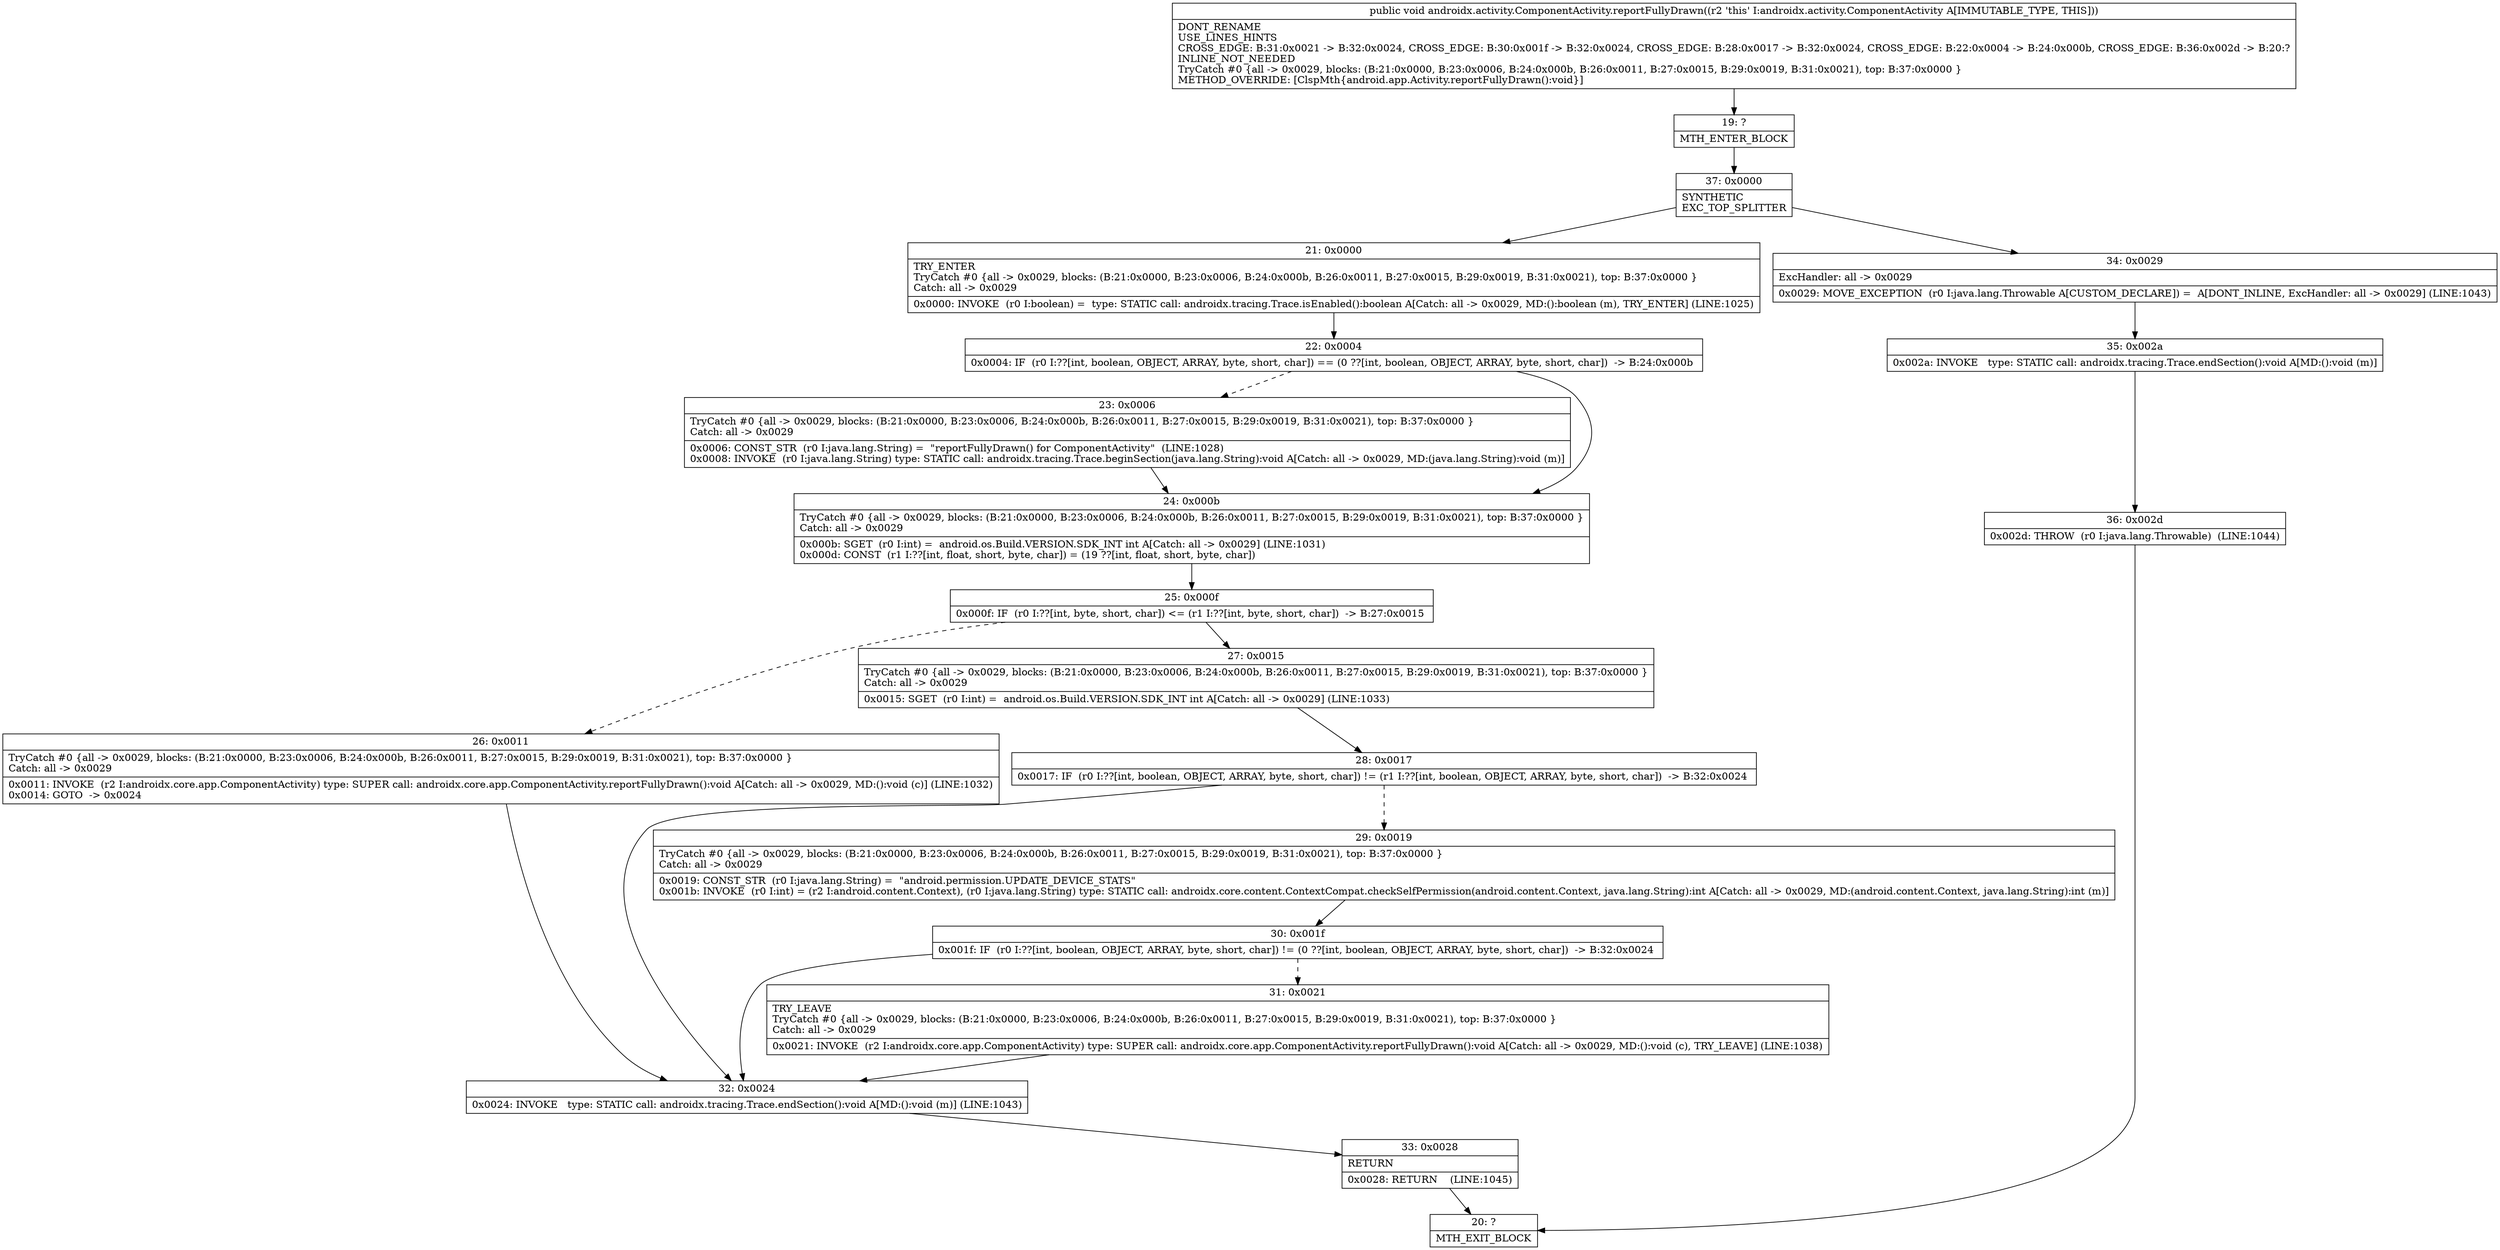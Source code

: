 digraph "CFG forandroidx.activity.ComponentActivity.reportFullyDrawn()V" {
Node_19 [shape=record,label="{19\:\ ?|MTH_ENTER_BLOCK\l}"];
Node_37 [shape=record,label="{37\:\ 0x0000|SYNTHETIC\lEXC_TOP_SPLITTER\l}"];
Node_21 [shape=record,label="{21\:\ 0x0000|TRY_ENTER\lTryCatch #0 \{all \-\> 0x0029, blocks: (B:21:0x0000, B:23:0x0006, B:24:0x000b, B:26:0x0011, B:27:0x0015, B:29:0x0019, B:31:0x0021), top: B:37:0x0000 \}\lCatch: all \-\> 0x0029\l|0x0000: INVOKE  (r0 I:boolean) =  type: STATIC call: androidx.tracing.Trace.isEnabled():boolean A[Catch: all \-\> 0x0029, MD:():boolean (m), TRY_ENTER] (LINE:1025)\l}"];
Node_22 [shape=record,label="{22\:\ 0x0004|0x0004: IF  (r0 I:??[int, boolean, OBJECT, ARRAY, byte, short, char]) == (0 ??[int, boolean, OBJECT, ARRAY, byte, short, char])  \-\> B:24:0x000b \l}"];
Node_23 [shape=record,label="{23\:\ 0x0006|TryCatch #0 \{all \-\> 0x0029, blocks: (B:21:0x0000, B:23:0x0006, B:24:0x000b, B:26:0x0011, B:27:0x0015, B:29:0x0019, B:31:0x0021), top: B:37:0x0000 \}\lCatch: all \-\> 0x0029\l|0x0006: CONST_STR  (r0 I:java.lang.String) =  \"reportFullyDrawn() for ComponentActivity\"  (LINE:1028)\l0x0008: INVOKE  (r0 I:java.lang.String) type: STATIC call: androidx.tracing.Trace.beginSection(java.lang.String):void A[Catch: all \-\> 0x0029, MD:(java.lang.String):void (m)]\l}"];
Node_24 [shape=record,label="{24\:\ 0x000b|TryCatch #0 \{all \-\> 0x0029, blocks: (B:21:0x0000, B:23:0x0006, B:24:0x000b, B:26:0x0011, B:27:0x0015, B:29:0x0019, B:31:0x0021), top: B:37:0x0000 \}\lCatch: all \-\> 0x0029\l|0x000b: SGET  (r0 I:int) =  android.os.Build.VERSION.SDK_INT int A[Catch: all \-\> 0x0029] (LINE:1031)\l0x000d: CONST  (r1 I:??[int, float, short, byte, char]) = (19 ??[int, float, short, byte, char]) \l}"];
Node_25 [shape=record,label="{25\:\ 0x000f|0x000f: IF  (r0 I:??[int, byte, short, char]) \<= (r1 I:??[int, byte, short, char])  \-\> B:27:0x0015 \l}"];
Node_26 [shape=record,label="{26\:\ 0x0011|TryCatch #0 \{all \-\> 0x0029, blocks: (B:21:0x0000, B:23:0x0006, B:24:0x000b, B:26:0x0011, B:27:0x0015, B:29:0x0019, B:31:0x0021), top: B:37:0x0000 \}\lCatch: all \-\> 0x0029\l|0x0011: INVOKE  (r2 I:androidx.core.app.ComponentActivity) type: SUPER call: androidx.core.app.ComponentActivity.reportFullyDrawn():void A[Catch: all \-\> 0x0029, MD:():void (c)] (LINE:1032)\l0x0014: GOTO  \-\> 0x0024 \l}"];
Node_32 [shape=record,label="{32\:\ 0x0024|0x0024: INVOKE   type: STATIC call: androidx.tracing.Trace.endSection():void A[MD:():void (m)] (LINE:1043)\l}"];
Node_33 [shape=record,label="{33\:\ 0x0028|RETURN\l|0x0028: RETURN    (LINE:1045)\l}"];
Node_20 [shape=record,label="{20\:\ ?|MTH_EXIT_BLOCK\l}"];
Node_27 [shape=record,label="{27\:\ 0x0015|TryCatch #0 \{all \-\> 0x0029, blocks: (B:21:0x0000, B:23:0x0006, B:24:0x000b, B:26:0x0011, B:27:0x0015, B:29:0x0019, B:31:0x0021), top: B:37:0x0000 \}\lCatch: all \-\> 0x0029\l|0x0015: SGET  (r0 I:int) =  android.os.Build.VERSION.SDK_INT int A[Catch: all \-\> 0x0029] (LINE:1033)\l}"];
Node_28 [shape=record,label="{28\:\ 0x0017|0x0017: IF  (r0 I:??[int, boolean, OBJECT, ARRAY, byte, short, char]) != (r1 I:??[int, boolean, OBJECT, ARRAY, byte, short, char])  \-\> B:32:0x0024 \l}"];
Node_29 [shape=record,label="{29\:\ 0x0019|TryCatch #0 \{all \-\> 0x0029, blocks: (B:21:0x0000, B:23:0x0006, B:24:0x000b, B:26:0x0011, B:27:0x0015, B:29:0x0019, B:31:0x0021), top: B:37:0x0000 \}\lCatch: all \-\> 0x0029\l|0x0019: CONST_STR  (r0 I:java.lang.String) =  \"android.permission.UPDATE_DEVICE_STATS\" \l0x001b: INVOKE  (r0 I:int) = (r2 I:android.content.Context), (r0 I:java.lang.String) type: STATIC call: androidx.core.content.ContextCompat.checkSelfPermission(android.content.Context, java.lang.String):int A[Catch: all \-\> 0x0029, MD:(android.content.Context, java.lang.String):int (m)]\l}"];
Node_30 [shape=record,label="{30\:\ 0x001f|0x001f: IF  (r0 I:??[int, boolean, OBJECT, ARRAY, byte, short, char]) != (0 ??[int, boolean, OBJECT, ARRAY, byte, short, char])  \-\> B:32:0x0024 \l}"];
Node_31 [shape=record,label="{31\:\ 0x0021|TRY_LEAVE\lTryCatch #0 \{all \-\> 0x0029, blocks: (B:21:0x0000, B:23:0x0006, B:24:0x000b, B:26:0x0011, B:27:0x0015, B:29:0x0019, B:31:0x0021), top: B:37:0x0000 \}\lCatch: all \-\> 0x0029\l|0x0021: INVOKE  (r2 I:androidx.core.app.ComponentActivity) type: SUPER call: androidx.core.app.ComponentActivity.reportFullyDrawn():void A[Catch: all \-\> 0x0029, MD:():void (c), TRY_LEAVE] (LINE:1038)\l}"];
Node_34 [shape=record,label="{34\:\ 0x0029|ExcHandler: all \-\> 0x0029\l|0x0029: MOVE_EXCEPTION  (r0 I:java.lang.Throwable A[CUSTOM_DECLARE]) =  A[DONT_INLINE, ExcHandler: all \-\> 0x0029] (LINE:1043)\l}"];
Node_35 [shape=record,label="{35\:\ 0x002a|0x002a: INVOKE   type: STATIC call: androidx.tracing.Trace.endSection():void A[MD:():void (m)]\l}"];
Node_36 [shape=record,label="{36\:\ 0x002d|0x002d: THROW  (r0 I:java.lang.Throwable)  (LINE:1044)\l}"];
MethodNode[shape=record,label="{public void androidx.activity.ComponentActivity.reportFullyDrawn((r2 'this' I:androidx.activity.ComponentActivity A[IMMUTABLE_TYPE, THIS]))  | DONT_RENAME\lUSE_LINES_HINTS\lCROSS_EDGE: B:31:0x0021 \-\> B:32:0x0024, CROSS_EDGE: B:30:0x001f \-\> B:32:0x0024, CROSS_EDGE: B:28:0x0017 \-\> B:32:0x0024, CROSS_EDGE: B:22:0x0004 \-\> B:24:0x000b, CROSS_EDGE: B:36:0x002d \-\> B:20:?\lINLINE_NOT_NEEDED\lTryCatch #0 \{all \-\> 0x0029, blocks: (B:21:0x0000, B:23:0x0006, B:24:0x000b, B:26:0x0011, B:27:0x0015, B:29:0x0019, B:31:0x0021), top: B:37:0x0000 \}\lMETHOD_OVERRIDE: [ClspMth\{android.app.Activity.reportFullyDrawn():void\}]\l}"];
MethodNode -> Node_19;Node_19 -> Node_37;
Node_37 -> Node_21;
Node_37 -> Node_34;
Node_21 -> Node_22;
Node_22 -> Node_23[style=dashed];
Node_22 -> Node_24;
Node_23 -> Node_24;
Node_24 -> Node_25;
Node_25 -> Node_26[style=dashed];
Node_25 -> Node_27;
Node_26 -> Node_32;
Node_32 -> Node_33;
Node_33 -> Node_20;
Node_27 -> Node_28;
Node_28 -> Node_29[style=dashed];
Node_28 -> Node_32;
Node_29 -> Node_30;
Node_30 -> Node_31[style=dashed];
Node_30 -> Node_32;
Node_31 -> Node_32;
Node_34 -> Node_35;
Node_35 -> Node_36;
Node_36 -> Node_20;
}

